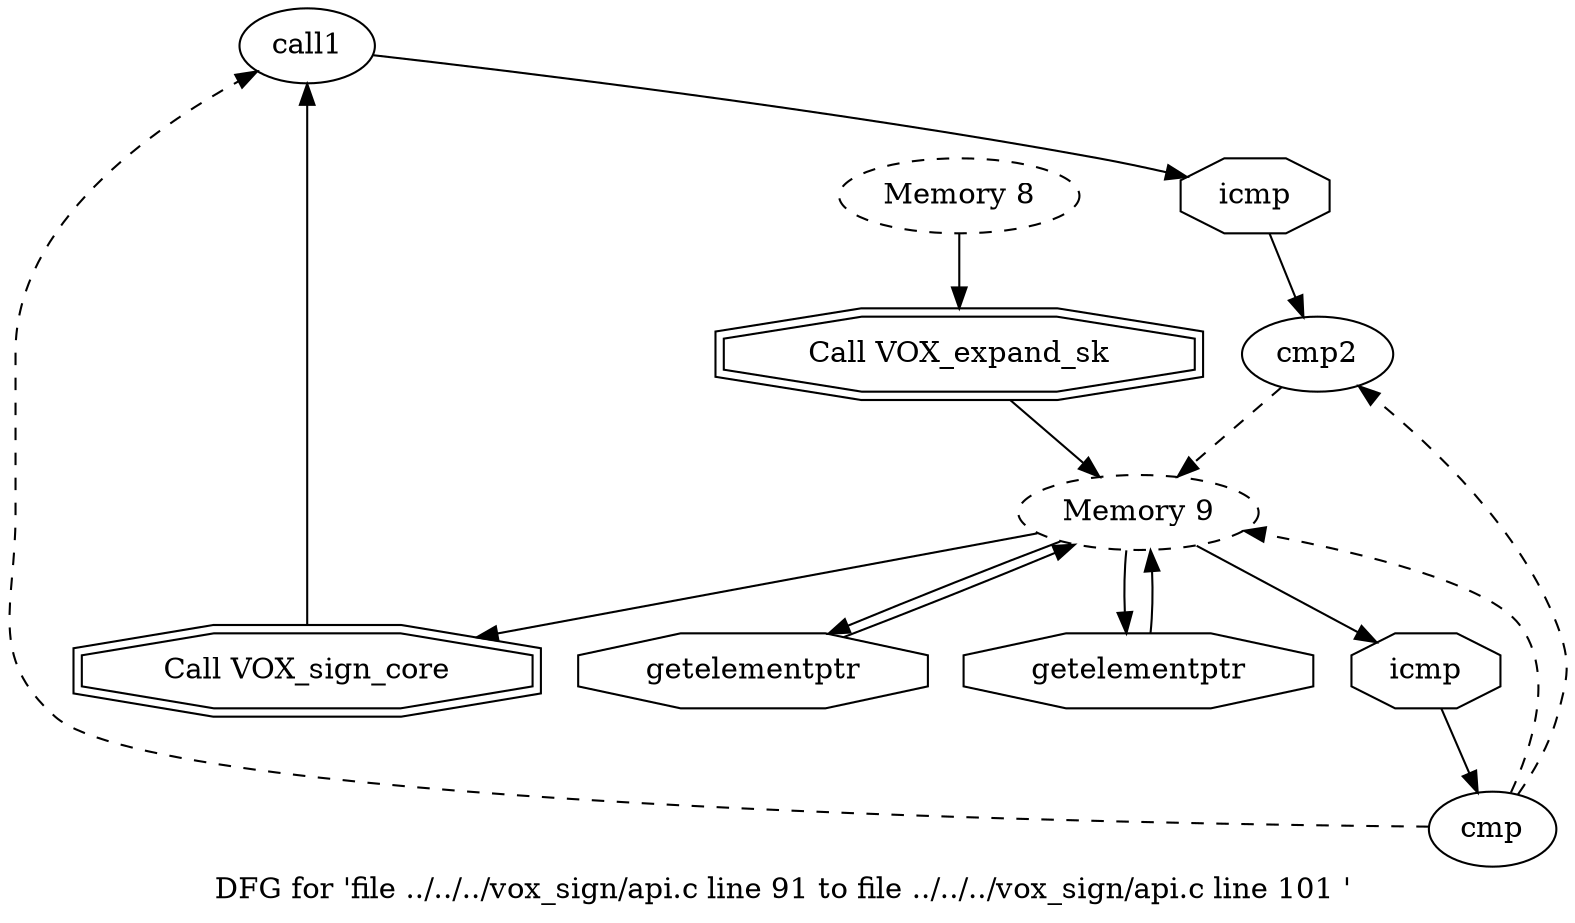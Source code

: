 digraph "DFG for 'file ../../../vox_sign/api.c line 91 to file ../../../vox_sign/api.c line 101 '  "{
label="DFG for 'file ../../../vox_sign/api.c line 91 to file ../../../vox_sign/api.c line 101 ' ";
node_364[shape=ellipse,style=solid,label="call1"]
node_367[shape=octagon,style=solid,label="icmp"]
"node_364"->"node_367"
node_366[shape=ellipse,style=solid,label="cmp2"]
node_361[shape=ellipse,style=dashed,label="Memory 9"]
"node_366"->"node_361" [style=dashed]
"node_367"->"node_366"
node_365[shape=doubleoctagon,style=solid,label="Call VOX_sign_core"]
"node_365"->"node_364"
node_368[shape=octagon,style=solid,label="getelementptr"]
"node_368"->"node_361"
node_363[shape=ellipse,style=dashed,label="Memory 8"]
node_362[shape=doubleoctagon,style=solid,label="Call VOX_expand_sk"]
"node_363"->"node_362"
"node_362"->"node_361"
"node_361"->"node_365"
"node_361"->"node_368"
node_360[shape=octagon,style=solid,label="getelementptr"]
"node_361"->"node_360"
node_359[shape=octagon,style=solid,label="icmp"]
"node_361"->"node_359"
"node_360"->"node_361"
node_358[shape=ellipse,style=solid,label="cmp"]
"node_359"->"node_358"
"node_358"->"node_364" [style=dashed]
"node_358"->"node_366" [style=dashed]
"node_358"->"node_361" [style=dashed]
}

